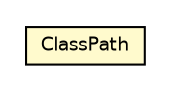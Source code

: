 #!/usr/local/bin/dot
#
# Class diagram 
# Generated by UMLGraph version 5.2 (http://www.umlgraph.org/)
#

digraph G {
	edge [fontname="Helvetica",fontsize=10,labelfontname="Helvetica",labelfontsize=10];
	node [fontname="Helvetica",fontsize=10,shape=plaintext];
	nodesep=0.25;
	ranksep=0.5;
	// chameleon.core.language.ClassPath
	c10058 [label=<<table title="chameleon.core.language.ClassPath" border="0" cellborder="1" cellspacing="0" cellpadding="2" port="p" bgcolor="lemonChiffon" href="./ClassPath.html">
		<tr><td><table border="0" cellspacing="0" cellpadding="1">
<tr><td align="center" balign="center"> ClassPath </td></tr>
		</table></td></tr>
		</table>>, fontname="Helvetica", fontcolor="black", fontsize=9.0];
}

